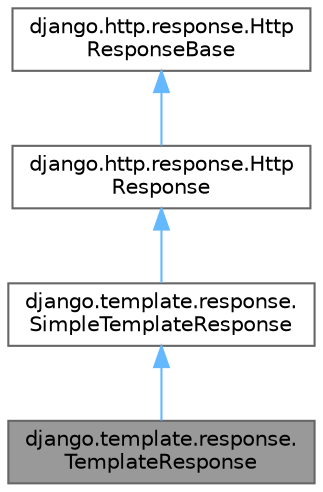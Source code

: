 digraph "django.template.response.TemplateResponse"
{
 // LATEX_PDF_SIZE
  bgcolor="transparent";
  edge [fontname=Helvetica,fontsize=10,labelfontname=Helvetica,labelfontsize=10];
  node [fontname=Helvetica,fontsize=10,shape=box,height=0.2,width=0.4];
  Node1 [id="Node000001",label="django.template.response.\lTemplateResponse",height=0.2,width=0.4,color="gray40", fillcolor="grey60", style="filled", fontcolor="black",tooltip=" "];
  Node2 -> Node1 [id="edge1_Node000001_Node000002",dir="back",color="steelblue1",style="solid",tooltip=" "];
  Node2 [id="Node000002",label="django.template.response.\lSimpleTemplateResponse",height=0.2,width=0.4,color="gray40", fillcolor="white", style="filled",URL="$classdjango_1_1template_1_1response_1_1_simple_template_response.html",tooltip=" "];
  Node3 -> Node2 [id="edge2_Node000002_Node000003",dir="back",color="steelblue1",style="solid",tooltip=" "];
  Node3 [id="Node000003",label="django.http.response.Http\lResponse",height=0.2,width=0.4,color="gray40", fillcolor="white", style="filled",URL="$classdjango_1_1http_1_1response_1_1_http_response.html",tooltip=" "];
  Node4 -> Node3 [id="edge3_Node000003_Node000004",dir="back",color="steelblue1",style="solid",tooltip=" "];
  Node4 [id="Node000004",label="django.http.response.Http\lResponseBase",height=0.2,width=0.4,color="gray40", fillcolor="white", style="filled",URL="$classdjango_1_1http_1_1response_1_1_http_response_base.html",tooltip=" "];
}
